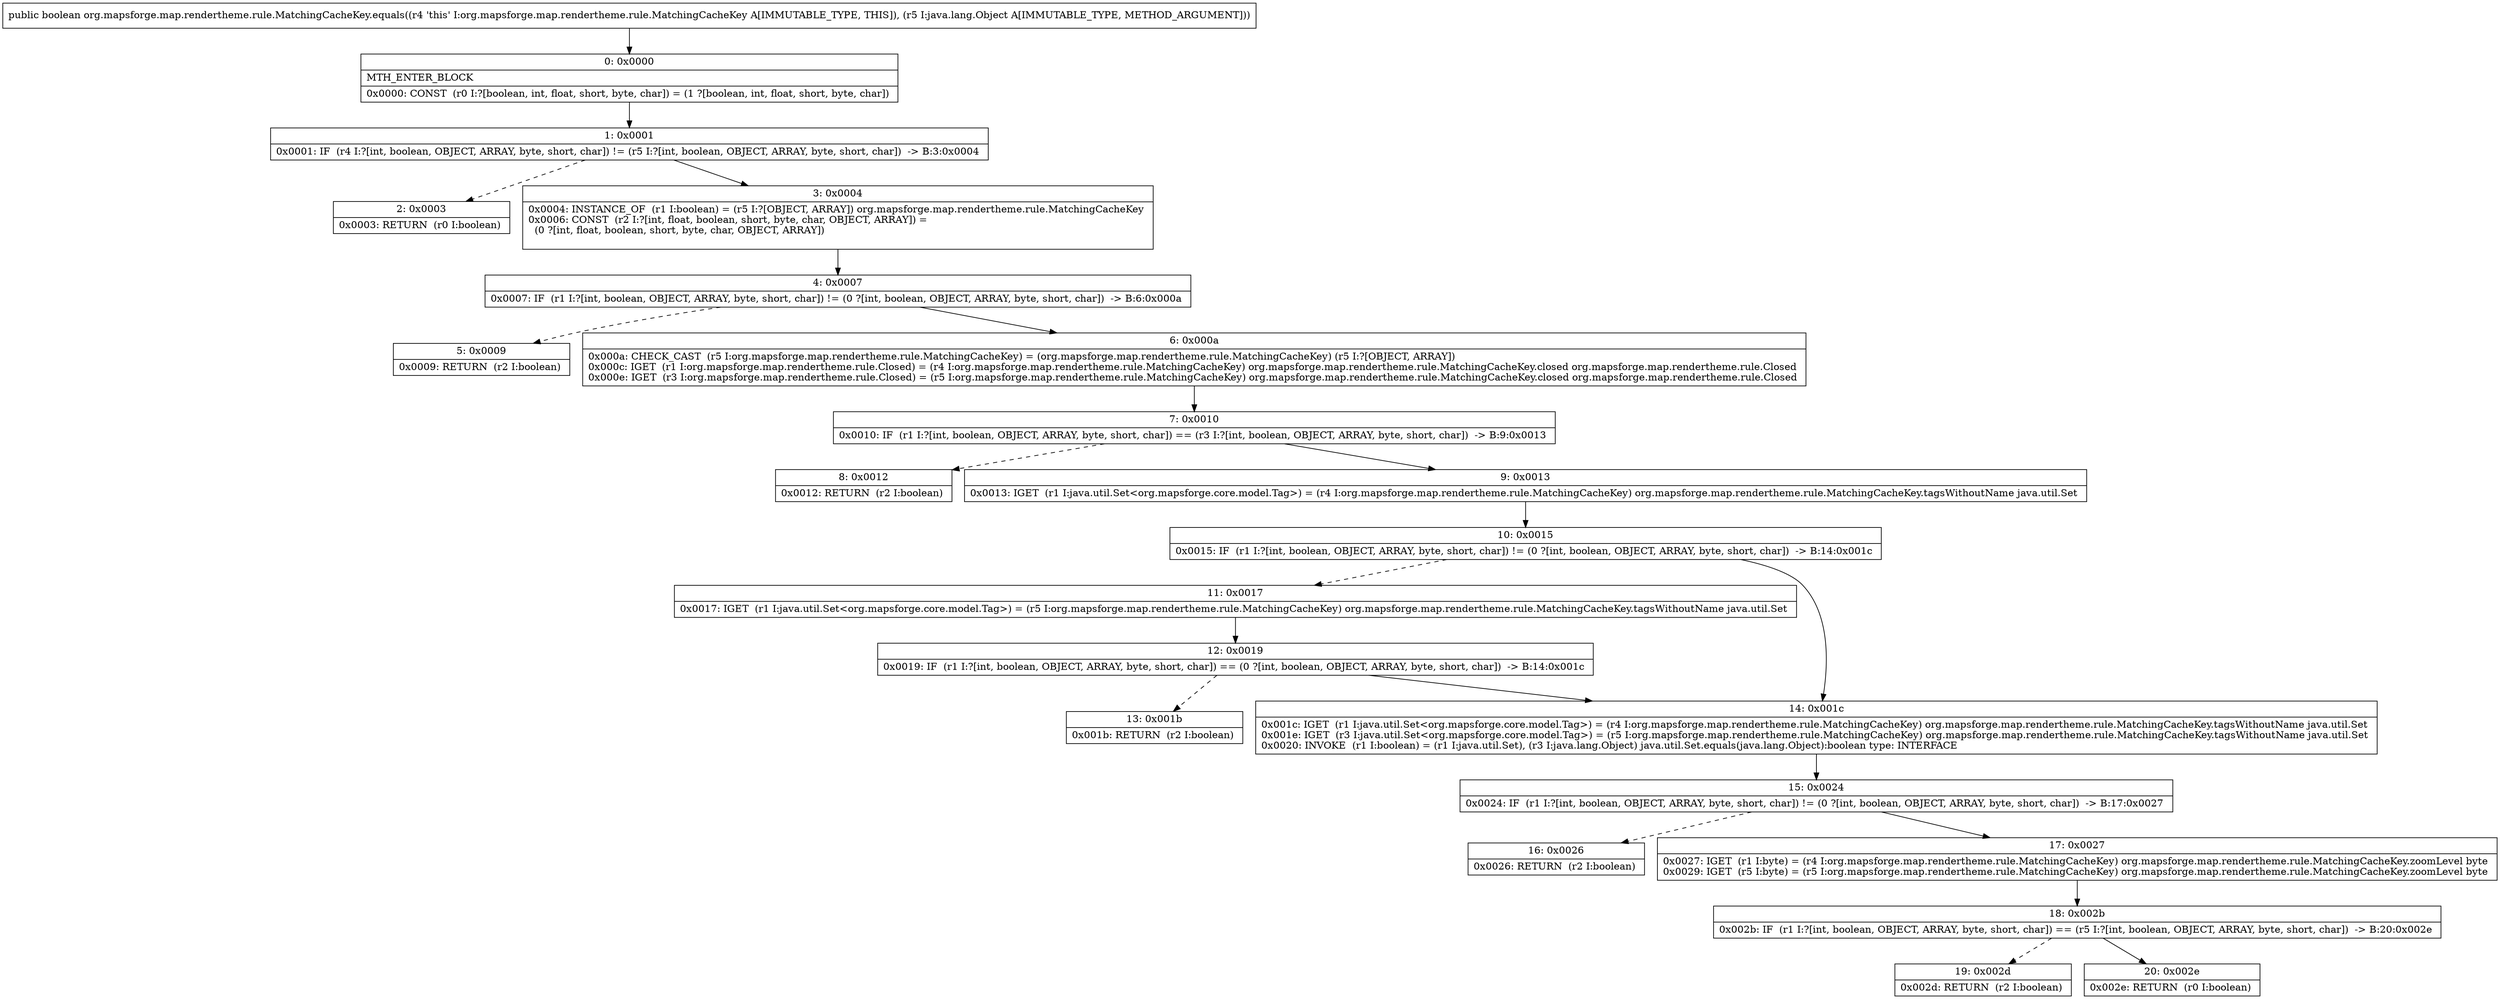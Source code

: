 digraph "CFG fororg.mapsforge.map.rendertheme.rule.MatchingCacheKey.equals(Ljava\/lang\/Object;)Z" {
Node_0 [shape=record,label="{0\:\ 0x0000|MTH_ENTER_BLOCK\l|0x0000: CONST  (r0 I:?[boolean, int, float, short, byte, char]) = (1 ?[boolean, int, float, short, byte, char]) \l}"];
Node_1 [shape=record,label="{1\:\ 0x0001|0x0001: IF  (r4 I:?[int, boolean, OBJECT, ARRAY, byte, short, char]) != (r5 I:?[int, boolean, OBJECT, ARRAY, byte, short, char])  \-\> B:3:0x0004 \l}"];
Node_2 [shape=record,label="{2\:\ 0x0003|0x0003: RETURN  (r0 I:boolean) \l}"];
Node_3 [shape=record,label="{3\:\ 0x0004|0x0004: INSTANCE_OF  (r1 I:boolean) = (r5 I:?[OBJECT, ARRAY]) org.mapsforge.map.rendertheme.rule.MatchingCacheKey \l0x0006: CONST  (r2 I:?[int, float, boolean, short, byte, char, OBJECT, ARRAY]) = \l  (0 ?[int, float, boolean, short, byte, char, OBJECT, ARRAY])\l \l}"];
Node_4 [shape=record,label="{4\:\ 0x0007|0x0007: IF  (r1 I:?[int, boolean, OBJECT, ARRAY, byte, short, char]) != (0 ?[int, boolean, OBJECT, ARRAY, byte, short, char])  \-\> B:6:0x000a \l}"];
Node_5 [shape=record,label="{5\:\ 0x0009|0x0009: RETURN  (r2 I:boolean) \l}"];
Node_6 [shape=record,label="{6\:\ 0x000a|0x000a: CHECK_CAST  (r5 I:org.mapsforge.map.rendertheme.rule.MatchingCacheKey) = (org.mapsforge.map.rendertheme.rule.MatchingCacheKey) (r5 I:?[OBJECT, ARRAY]) \l0x000c: IGET  (r1 I:org.mapsforge.map.rendertheme.rule.Closed) = (r4 I:org.mapsforge.map.rendertheme.rule.MatchingCacheKey) org.mapsforge.map.rendertheme.rule.MatchingCacheKey.closed org.mapsforge.map.rendertheme.rule.Closed \l0x000e: IGET  (r3 I:org.mapsforge.map.rendertheme.rule.Closed) = (r5 I:org.mapsforge.map.rendertheme.rule.MatchingCacheKey) org.mapsforge.map.rendertheme.rule.MatchingCacheKey.closed org.mapsforge.map.rendertheme.rule.Closed \l}"];
Node_7 [shape=record,label="{7\:\ 0x0010|0x0010: IF  (r1 I:?[int, boolean, OBJECT, ARRAY, byte, short, char]) == (r3 I:?[int, boolean, OBJECT, ARRAY, byte, short, char])  \-\> B:9:0x0013 \l}"];
Node_8 [shape=record,label="{8\:\ 0x0012|0x0012: RETURN  (r2 I:boolean) \l}"];
Node_9 [shape=record,label="{9\:\ 0x0013|0x0013: IGET  (r1 I:java.util.Set\<org.mapsforge.core.model.Tag\>) = (r4 I:org.mapsforge.map.rendertheme.rule.MatchingCacheKey) org.mapsforge.map.rendertheme.rule.MatchingCacheKey.tagsWithoutName java.util.Set \l}"];
Node_10 [shape=record,label="{10\:\ 0x0015|0x0015: IF  (r1 I:?[int, boolean, OBJECT, ARRAY, byte, short, char]) != (0 ?[int, boolean, OBJECT, ARRAY, byte, short, char])  \-\> B:14:0x001c \l}"];
Node_11 [shape=record,label="{11\:\ 0x0017|0x0017: IGET  (r1 I:java.util.Set\<org.mapsforge.core.model.Tag\>) = (r5 I:org.mapsforge.map.rendertheme.rule.MatchingCacheKey) org.mapsforge.map.rendertheme.rule.MatchingCacheKey.tagsWithoutName java.util.Set \l}"];
Node_12 [shape=record,label="{12\:\ 0x0019|0x0019: IF  (r1 I:?[int, boolean, OBJECT, ARRAY, byte, short, char]) == (0 ?[int, boolean, OBJECT, ARRAY, byte, short, char])  \-\> B:14:0x001c \l}"];
Node_13 [shape=record,label="{13\:\ 0x001b|0x001b: RETURN  (r2 I:boolean) \l}"];
Node_14 [shape=record,label="{14\:\ 0x001c|0x001c: IGET  (r1 I:java.util.Set\<org.mapsforge.core.model.Tag\>) = (r4 I:org.mapsforge.map.rendertheme.rule.MatchingCacheKey) org.mapsforge.map.rendertheme.rule.MatchingCacheKey.tagsWithoutName java.util.Set \l0x001e: IGET  (r3 I:java.util.Set\<org.mapsforge.core.model.Tag\>) = (r5 I:org.mapsforge.map.rendertheme.rule.MatchingCacheKey) org.mapsforge.map.rendertheme.rule.MatchingCacheKey.tagsWithoutName java.util.Set \l0x0020: INVOKE  (r1 I:boolean) = (r1 I:java.util.Set), (r3 I:java.lang.Object) java.util.Set.equals(java.lang.Object):boolean type: INTERFACE \l}"];
Node_15 [shape=record,label="{15\:\ 0x0024|0x0024: IF  (r1 I:?[int, boolean, OBJECT, ARRAY, byte, short, char]) != (0 ?[int, boolean, OBJECT, ARRAY, byte, short, char])  \-\> B:17:0x0027 \l}"];
Node_16 [shape=record,label="{16\:\ 0x0026|0x0026: RETURN  (r2 I:boolean) \l}"];
Node_17 [shape=record,label="{17\:\ 0x0027|0x0027: IGET  (r1 I:byte) = (r4 I:org.mapsforge.map.rendertheme.rule.MatchingCacheKey) org.mapsforge.map.rendertheme.rule.MatchingCacheKey.zoomLevel byte \l0x0029: IGET  (r5 I:byte) = (r5 I:org.mapsforge.map.rendertheme.rule.MatchingCacheKey) org.mapsforge.map.rendertheme.rule.MatchingCacheKey.zoomLevel byte \l}"];
Node_18 [shape=record,label="{18\:\ 0x002b|0x002b: IF  (r1 I:?[int, boolean, OBJECT, ARRAY, byte, short, char]) == (r5 I:?[int, boolean, OBJECT, ARRAY, byte, short, char])  \-\> B:20:0x002e \l}"];
Node_19 [shape=record,label="{19\:\ 0x002d|0x002d: RETURN  (r2 I:boolean) \l}"];
Node_20 [shape=record,label="{20\:\ 0x002e|0x002e: RETURN  (r0 I:boolean) \l}"];
MethodNode[shape=record,label="{public boolean org.mapsforge.map.rendertheme.rule.MatchingCacheKey.equals((r4 'this' I:org.mapsforge.map.rendertheme.rule.MatchingCacheKey A[IMMUTABLE_TYPE, THIS]), (r5 I:java.lang.Object A[IMMUTABLE_TYPE, METHOD_ARGUMENT])) }"];
MethodNode -> Node_0;
Node_0 -> Node_1;
Node_1 -> Node_2[style=dashed];
Node_1 -> Node_3;
Node_3 -> Node_4;
Node_4 -> Node_5[style=dashed];
Node_4 -> Node_6;
Node_6 -> Node_7;
Node_7 -> Node_8[style=dashed];
Node_7 -> Node_9;
Node_9 -> Node_10;
Node_10 -> Node_11[style=dashed];
Node_10 -> Node_14;
Node_11 -> Node_12;
Node_12 -> Node_13[style=dashed];
Node_12 -> Node_14;
Node_14 -> Node_15;
Node_15 -> Node_16[style=dashed];
Node_15 -> Node_17;
Node_17 -> Node_18;
Node_18 -> Node_19[style=dashed];
Node_18 -> Node_20;
}

